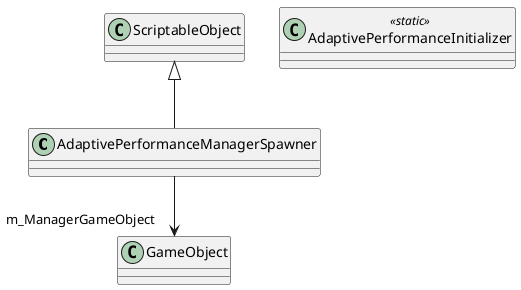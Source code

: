 @startuml
class AdaptivePerformanceManagerSpawner {
}
class AdaptivePerformanceInitializer <<static>> {
}
ScriptableObject <|-- AdaptivePerformanceManagerSpawner
AdaptivePerformanceManagerSpawner --> "m_ManagerGameObject" GameObject
@enduml
